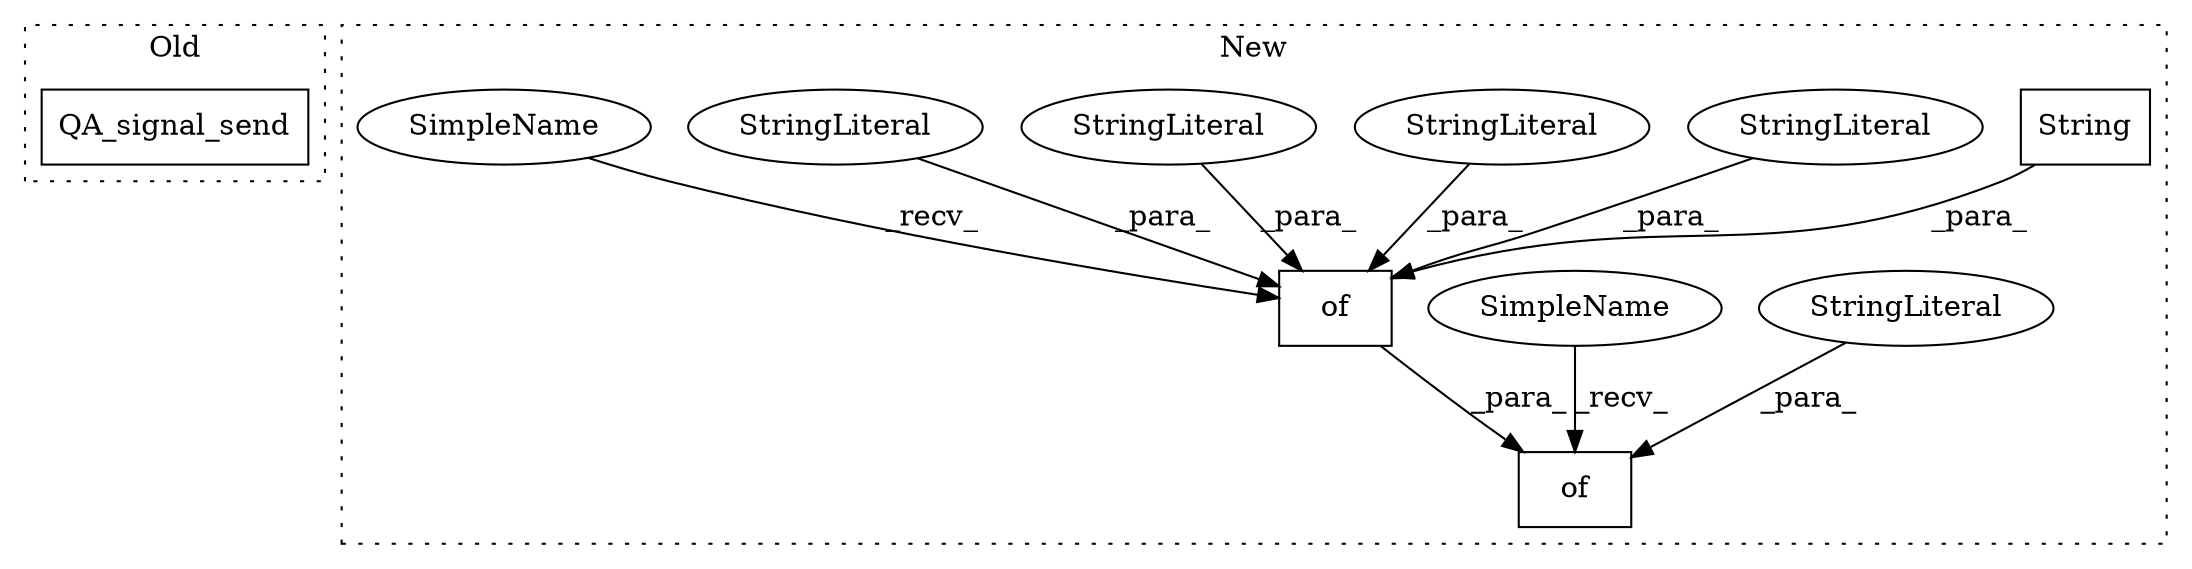 digraph G {
subgraph cluster0 {
1 [label="QA_signal_send" a="32" s="1250,1307" l="15,1" shape="box"];
label = "Old";
style="dotted";
}
subgraph cluster1 {
2 [label="String" a="32" s="1132,1147" l="7,1" shape="box"];
3 [label="of" a="32" s="1062,1473" l="3,1" shape="box"];
4 [label="of" a="32" s="1078,1170" l="3,1" shape="box"];
5 [label="StringLiteral" a="45" s="1081" l="8" shape="ellipse"];
6 [label="StringLiteral" a="45" s="1090" l="8" shape="ellipse"];
7 [label="StringLiteral" a="45" s="1172" l="6" shape="ellipse"];
8 [label="StringLiteral" a="45" s="1112" l="9" shape="ellipse"];
9 [label="StringLiteral" a="45" s="1099" l="8" shape="ellipse"];
10 [label="SimpleName" a="42" s="1058" l="3" shape="ellipse"];
11 [label="SimpleName" a="42" s="1074" l="3" shape="ellipse"];
label = "New";
style="dotted";
}
2 -> 4 [label="_para_"];
4 -> 3 [label="_para_"];
5 -> 4 [label="_para_"];
6 -> 4 [label="_para_"];
7 -> 3 [label="_para_"];
8 -> 4 [label="_para_"];
9 -> 4 [label="_para_"];
10 -> 3 [label="_recv_"];
11 -> 4 [label="_recv_"];
}